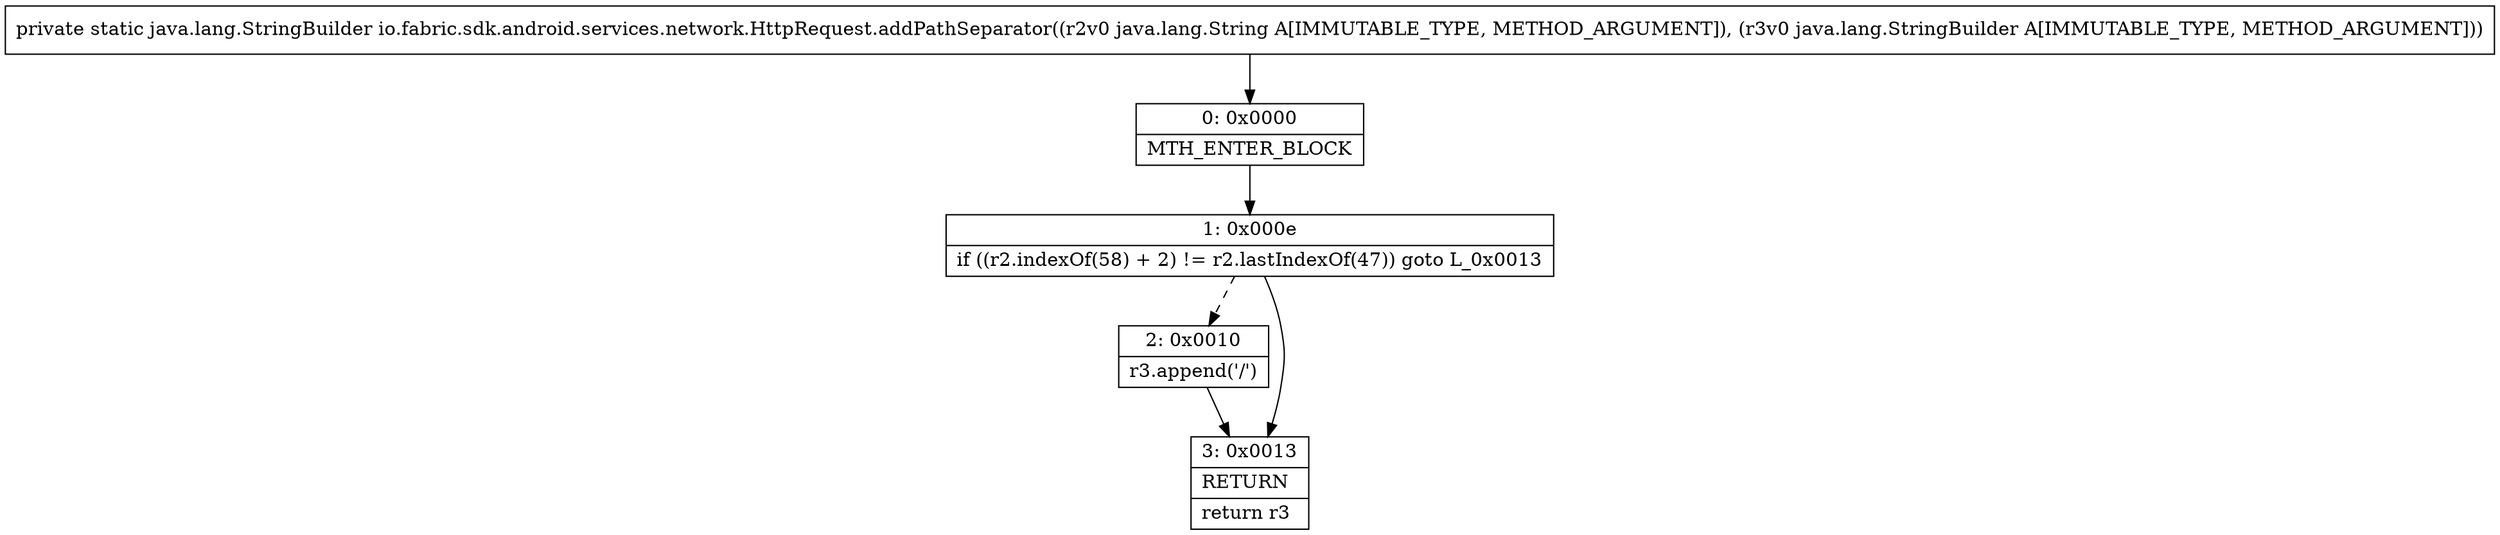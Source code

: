 digraph "CFG forio.fabric.sdk.android.services.network.HttpRequest.addPathSeparator(Ljava\/lang\/String;Ljava\/lang\/StringBuilder;)Ljava\/lang\/StringBuilder;" {
Node_0 [shape=record,label="{0\:\ 0x0000|MTH_ENTER_BLOCK\l}"];
Node_1 [shape=record,label="{1\:\ 0x000e|if ((r2.indexOf(58) + 2) != r2.lastIndexOf(47)) goto L_0x0013\l}"];
Node_2 [shape=record,label="{2\:\ 0x0010|r3.append('\/')\l}"];
Node_3 [shape=record,label="{3\:\ 0x0013|RETURN\l|return r3\l}"];
MethodNode[shape=record,label="{private static java.lang.StringBuilder io.fabric.sdk.android.services.network.HttpRequest.addPathSeparator((r2v0 java.lang.String A[IMMUTABLE_TYPE, METHOD_ARGUMENT]), (r3v0 java.lang.StringBuilder A[IMMUTABLE_TYPE, METHOD_ARGUMENT])) }"];
MethodNode -> Node_0;
Node_0 -> Node_1;
Node_1 -> Node_2[style=dashed];
Node_1 -> Node_3;
Node_2 -> Node_3;
}

